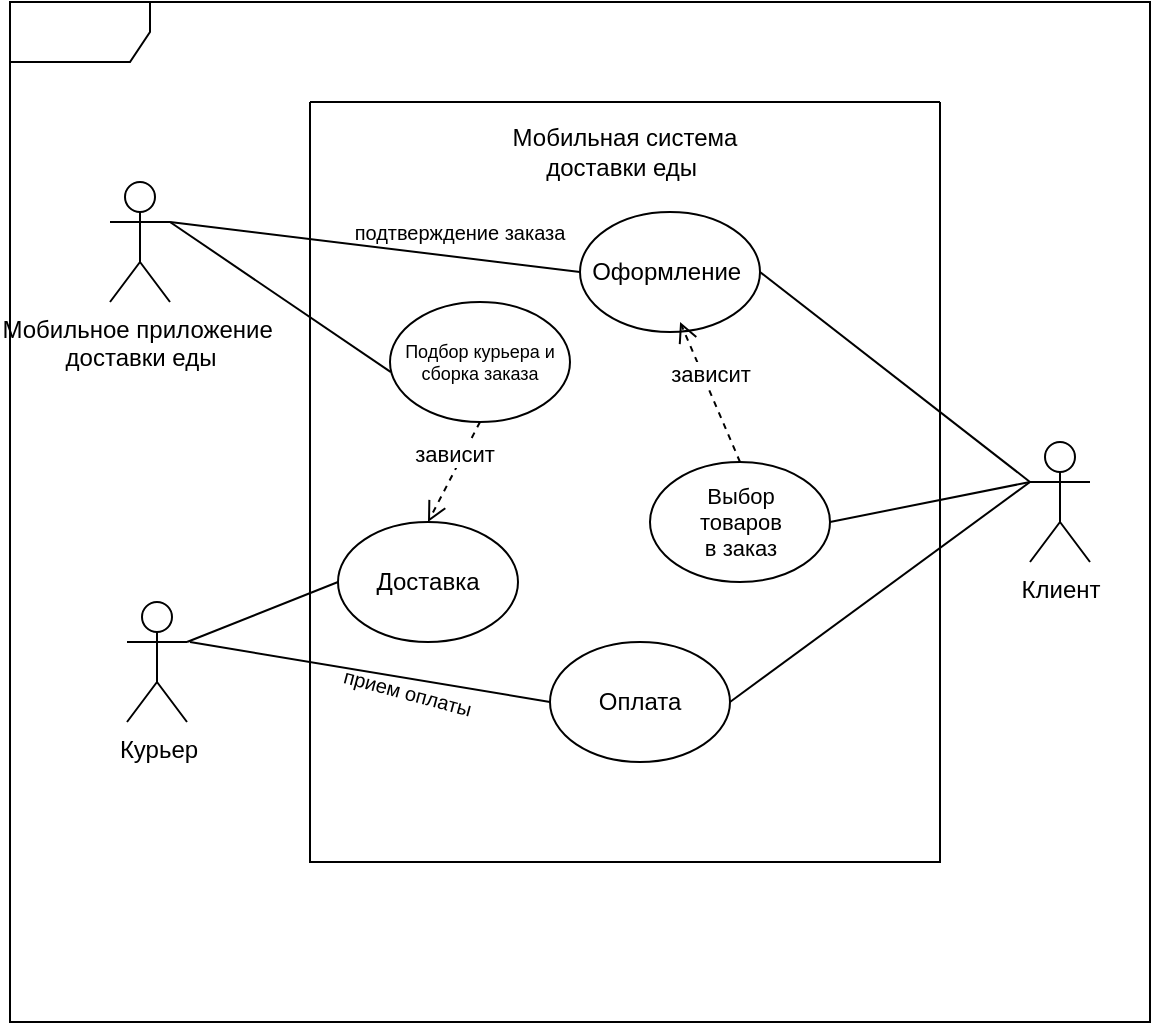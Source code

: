 <mxfile version="24.4.0" type="device" pages="5">
  <diagram id="wNV9kwCmInu46yoBs2eH" name="Варианты использования">
    <mxGraphModel dx="1050" dy="621" grid="1" gridSize="10" guides="1" tooltips="1" connect="1" arrows="1" fold="1" page="1" pageScale="1" pageWidth="827" pageHeight="1169" math="0" shadow="0">
      <root>
        <mxCell id="0" />
        <mxCell id="1" parent="0" />
        <mxCell id="8y_LQ60KS55qP5UuEYyu-1" value="Курьер" style="shape=umlActor;verticalLabelPosition=bottom;verticalAlign=top;html=1;" parent="1" vertex="1">
          <mxGeometry x="178.5" y="440" width="30" height="60" as="geometry" />
        </mxCell>
        <mxCell id="8y_LQ60KS55qP5UuEYyu-2" value="Клиент" style="shape=umlActor;verticalLabelPosition=bottom;verticalAlign=top;html=1;outlineConnect=0;" parent="1" vertex="1">
          <mxGeometry x="630" y="360" width="30" height="60" as="geometry" />
        </mxCell>
        <mxCell id="8y_LQ60KS55qP5UuEYyu-3" value="Мобильное приложение&amp;nbsp;&lt;div&gt;доставки еды&lt;/div&gt;" style="shape=umlActor;verticalLabelPosition=bottom;verticalAlign=top;html=1;outlineConnect=0;" parent="1" vertex="1">
          <mxGeometry x="170" y="230" width="30" height="60" as="geometry" />
        </mxCell>
        <mxCell id="8y_LQ60KS55qP5UuEYyu-9" value="" style="shape=umlFrame;whiteSpace=wrap;html=1;pointerEvents=0;width=70;height=30;" parent="1" vertex="1">
          <mxGeometry x="120" y="140" width="570" height="510" as="geometry" />
        </mxCell>
        <mxCell id="8y_LQ60KS55qP5UuEYyu-10" value="" style="swimlane;startSize=0;" parent="1" vertex="1">
          <mxGeometry x="270" y="190" width="315" height="380" as="geometry">
            <mxRectangle x="270" y="190" width="50" height="40" as="alternateBounds" />
          </mxGeometry>
        </mxCell>
        <mxCell id="8y_LQ60KS55qP5UuEYyu-12" value="Мобильная система доставки еды&amp;nbsp;" style="text;html=1;align=center;verticalAlign=middle;whiteSpace=wrap;rounded=0;" parent="8y_LQ60KS55qP5UuEYyu-10" vertex="1">
          <mxGeometry x="85" y="10" width="145" height="30" as="geometry" />
        </mxCell>
        <mxCell id="8y_LQ60KS55qP5UuEYyu-20" value="" style="ellipse;whiteSpace=wrap;html=1;" parent="8y_LQ60KS55qP5UuEYyu-10" vertex="1">
          <mxGeometry x="40" y="100" width="90" height="60" as="geometry" />
        </mxCell>
        <mxCell id="8y_LQ60KS55qP5UuEYyu-29" value="Подбор курьера и сборка заказа" style="text;html=1;align=center;verticalAlign=middle;whiteSpace=wrap;rounded=0;fontSize=9;" parent="8y_LQ60KS55qP5UuEYyu-10" vertex="1">
          <mxGeometry x="35" y="115" width="100" height="30" as="geometry" />
        </mxCell>
        <mxCell id="8y_LQ60KS55qP5UuEYyu-36" value="" style="ellipse;whiteSpace=wrap;html=1;" parent="8y_LQ60KS55qP5UuEYyu-10" vertex="1">
          <mxGeometry x="135" y="55" width="90" height="60" as="geometry" />
        </mxCell>
        <mxCell id="8y_LQ60KS55qP5UuEYyu-28" value="Оформление&amp;nbsp;" style="text;html=1;align=center;verticalAlign=middle;whiteSpace=wrap;rounded=0;" parent="8y_LQ60KS55qP5UuEYyu-10" vertex="1">
          <mxGeometry x="150" y="70" width="60" height="30" as="geometry" />
        </mxCell>
        <mxCell id="8y_LQ60KS55qP5UuEYyu-35" value="" style="ellipse;whiteSpace=wrap;html=1;" parent="8y_LQ60KS55qP5UuEYyu-10" vertex="1">
          <mxGeometry x="170" y="180" width="90" height="60" as="geometry" />
        </mxCell>
        <mxCell id="8y_LQ60KS55qP5UuEYyu-32" value="Выбор товаров в заказ" style="text;html=1;align=center;verticalAlign=middle;whiteSpace=wrap;rounded=0;fontSize=11;" parent="8y_LQ60KS55qP5UuEYyu-10" vertex="1">
          <mxGeometry x="192.5" y="200" width="45" height="20" as="geometry" />
        </mxCell>
        <mxCell id="8y_LQ60KS55qP5UuEYyu-34" value="" style="ellipse;whiteSpace=wrap;html=1;" parent="8y_LQ60KS55qP5UuEYyu-10" vertex="1">
          <mxGeometry x="14" y="210" width="90" height="60" as="geometry" />
        </mxCell>
        <mxCell id="8y_LQ60KS55qP5UuEYyu-31" value="Доставка" style="text;html=1;align=center;verticalAlign=middle;whiteSpace=wrap;rounded=0;" parent="8y_LQ60KS55qP5UuEYyu-10" vertex="1">
          <mxGeometry x="29" y="225" width="60" height="30" as="geometry" />
        </mxCell>
        <mxCell id="8y_LQ60KS55qP5UuEYyu-33" value="" style="ellipse;whiteSpace=wrap;html=1;" parent="8y_LQ60KS55qP5UuEYyu-10" vertex="1">
          <mxGeometry x="120" y="270" width="90" height="60" as="geometry" />
        </mxCell>
        <mxCell id="8y_LQ60KS55qP5UuEYyu-41" value="Оплата" style="text;html=1;align=center;verticalAlign=middle;whiteSpace=wrap;rounded=0;" parent="8y_LQ60KS55qP5UuEYyu-10" vertex="1">
          <mxGeometry x="135" y="285" width="60" height="30" as="geometry" />
        </mxCell>
        <mxCell id="8y_LQ60KS55qP5UuEYyu-46" value="&lt;font style=&quot;font-size: 10px;&quot;&gt;подтверждение заказа&lt;/font&gt;" style="text;html=1;align=center;verticalAlign=middle;whiteSpace=wrap;rounded=0;rotation=0;" parent="8y_LQ60KS55qP5UuEYyu-10" vertex="1">
          <mxGeometry x="20" y="50" width="110" height="30" as="geometry" />
        </mxCell>
        <mxCell id="8y_LQ60KS55qP5UuEYyu-51" value="зависит" style="html=1;verticalAlign=bottom;endArrow=open;dashed=1;endSize=8;curved=0;rounded=0;entryX=0.5;entryY=0;entryDx=0;entryDy=0;exitX=0.5;exitY=1;exitDx=0;exitDy=0;" parent="8y_LQ60KS55qP5UuEYyu-10" source="8y_LQ60KS55qP5UuEYyu-20" target="8y_LQ60KS55qP5UuEYyu-34" edge="1">
          <mxGeometry relative="1" as="geometry">
            <mxPoint x="173.5" y="70" as="sourcePoint" />
            <mxPoint x="93.5" y="70" as="targetPoint" />
          </mxGeometry>
        </mxCell>
        <mxCell id="8y_LQ60KS55qP5UuEYyu-52" value="зависит" style="html=1;verticalAlign=bottom;endArrow=open;dashed=1;endSize=8;curved=0;rounded=0;entryX=0.556;entryY=0.917;entryDx=0;entryDy=0;exitX=0.5;exitY=0;exitDx=0;exitDy=0;entryPerimeter=0;" parent="8y_LQ60KS55qP5UuEYyu-10" source="8y_LQ60KS55qP5UuEYyu-35" target="8y_LQ60KS55qP5UuEYyu-36" edge="1">
          <mxGeometry relative="1" as="geometry">
            <mxPoint x="205" y="280" as="sourcePoint" />
            <mxPoint x="135" y="280" as="targetPoint" />
          </mxGeometry>
        </mxCell>
        <mxCell id="8y_LQ60KS55qP5UuEYyu-45" value="&lt;font style=&quot;font-size: 10px;&quot;&gt;прием оплаты&lt;/font&gt;" style="text;html=1;align=center;verticalAlign=middle;whiteSpace=wrap;rounded=0;rotation=15;" parent="8y_LQ60KS55qP5UuEYyu-10" vertex="1">
          <mxGeometry x="-6" y="280" width="110" height="30" as="geometry" />
        </mxCell>
        <mxCell id="8y_LQ60KS55qP5UuEYyu-38" value="" style="endArrow=none;html=1;rounded=0;exitX=1;exitY=0.5;exitDx=0;exitDy=0;entryX=0;entryY=0.333;entryDx=0;entryDy=0;entryPerimeter=0;" parent="1" source="8y_LQ60KS55qP5UuEYyu-36" target="8y_LQ60KS55qP5UuEYyu-2" edge="1">
          <mxGeometry width="50" height="50" relative="1" as="geometry">
            <mxPoint x="230" y="490" as="sourcePoint" />
            <mxPoint x="306" y="490" as="targetPoint" />
          </mxGeometry>
        </mxCell>
        <mxCell id="8y_LQ60KS55qP5UuEYyu-40" value="" style="endArrow=none;html=1;rounded=0;entryX=1;entryY=0.333;entryDx=0;entryDy=0;entryPerimeter=0;exitX=0;exitY=0.5;exitDx=0;exitDy=0;" parent="1" source="8y_LQ60KS55qP5UuEYyu-36" target="8y_LQ60KS55qP5UuEYyu-3" edge="1">
          <mxGeometry width="50" height="50" relative="1" as="geometry">
            <mxPoint x="510" y="420" as="sourcePoint" />
            <mxPoint x="560" y="370" as="targetPoint" />
          </mxGeometry>
        </mxCell>
        <mxCell id="8y_LQ60KS55qP5UuEYyu-42" value="" style="endArrow=none;html=1;rounded=0;exitX=0;exitY=0.5;exitDx=0;exitDy=0;entryX=1;entryY=0.333;entryDx=0;entryDy=0;entryPerimeter=0;" parent="1" source="8y_LQ60KS55qP5UuEYyu-34" target="8y_LQ60KS55qP5UuEYyu-1" edge="1">
          <mxGeometry width="50" height="50" relative="1" as="geometry">
            <mxPoint x="170" y="220" as="sourcePoint" />
            <mxPoint x="170" y="460" as="targetPoint" />
          </mxGeometry>
        </mxCell>
        <mxCell id="8y_LQ60KS55qP5UuEYyu-43" value="" style="endArrow=none;html=1;rounded=0;exitX=1;exitY=0.5;exitDx=0;exitDy=0;entryX=0;entryY=0.333;entryDx=0;entryDy=0;entryPerimeter=0;" parent="1" source="8y_LQ60KS55qP5UuEYyu-33" target="8y_LQ60KS55qP5UuEYyu-2" edge="1">
          <mxGeometry width="50" height="50" relative="1" as="geometry">
            <mxPoint x="300" y="380" as="sourcePoint" />
            <mxPoint x="220" y="480" as="targetPoint" />
          </mxGeometry>
        </mxCell>
        <mxCell id="8y_LQ60KS55qP5UuEYyu-44" value="" style="endArrow=none;html=1;rounded=0;exitX=0;exitY=0.5;exitDx=0;exitDy=0;" parent="1" source="8y_LQ60KS55qP5UuEYyu-33" edge="1">
          <mxGeometry width="50" height="50" relative="1" as="geometry">
            <mxPoint x="310" y="310" as="sourcePoint" />
            <mxPoint x="210" y="460" as="targetPoint" />
          </mxGeometry>
        </mxCell>
        <mxCell id="uCddsSFv_PdgQjuDuoes-4" value="" style="endArrow=none;html=1;rounded=0;entryX=1;entryY=0.5;entryDx=0;entryDy=0;exitX=0;exitY=0.333;exitDx=0;exitDy=0;exitPerimeter=0;" parent="1" source="8y_LQ60KS55qP5UuEYyu-2" target="8y_LQ60KS55qP5UuEYyu-35" edge="1">
          <mxGeometry width="50" height="50" relative="1" as="geometry">
            <mxPoint x="430" y="440" as="sourcePoint" />
            <mxPoint x="480" y="390" as="targetPoint" />
          </mxGeometry>
        </mxCell>
        <mxCell id="8y_LQ60KS55qP5UuEYyu-39" value="" style="endArrow=none;html=1;rounded=0;exitX=1;exitY=0.333;exitDx=0;exitDy=0;exitPerimeter=0;entryX=0.005;entryY=0.585;entryDx=0;entryDy=0;entryPerimeter=0;" parent="1" source="8y_LQ60KS55qP5UuEYyu-3" target="8y_LQ60KS55qP5UuEYyu-20" edge="1">
          <mxGeometry width="50" height="50" relative="1" as="geometry">
            <mxPoint x="620" y="370" as="sourcePoint" />
            <mxPoint x="410" y="320" as="targetPoint" />
          </mxGeometry>
        </mxCell>
      </root>
    </mxGraphModel>
  </diagram>
  <diagram id="4r8OwJRfkJsXzGN_ZaWj" name="Последовательность ">
    <mxGraphModel dx="1050" dy="621" grid="1" gridSize="10" guides="1" tooltips="1" connect="1" arrows="1" fold="1" page="1" pageScale="1" pageWidth="1169" pageHeight="1654" math="0" shadow="0">
      <root>
        <mxCell id="0" />
        <mxCell id="1" parent="0" />
        <mxCell id="vL4cAA8MUN_c-u1Q_6qU-2" value=":Клиент" style="html=1;whiteSpace=wrap;" parent="1" vertex="1">
          <mxGeometry x="20" y="320" width="110" height="50" as="geometry" />
        </mxCell>
        <mxCell id="vL4cAA8MUN_c-u1Q_6qU-3" value=":Курьер" style="html=1;whiteSpace=wrap;" parent="1" vertex="1">
          <mxGeometry x="820" y="320" width="110" height="50" as="geometry" />
        </mxCell>
        <mxCell id="vL4cAA8MUN_c-u1Q_6qU-4" value=":Приложение" style="html=1;whiteSpace=wrap;" parent="1" vertex="1">
          <mxGeometry x="380" y="320" width="110" height="50" as="geometry" />
        </mxCell>
        <mxCell id="vL4cAA8MUN_c-u1Q_6qU-5" value="" style="shape=umlActor;verticalLabelPosition=bottom;verticalAlign=top;html=1;" parent="1" vertex="1">
          <mxGeometry x="60" y="250" width="30" height="60" as="geometry" />
        </mxCell>
        <mxCell id="vL4cAA8MUN_c-u1Q_6qU-7" value="" style="shape=umlActor;verticalLabelPosition=bottom;verticalAlign=top;html=1;" parent="1" vertex="1">
          <mxGeometry x="860" y="250" width="30" height="60" as="geometry" />
        </mxCell>
        <mxCell id="vL4cAA8MUN_c-u1Q_6qU-8" value="" style="endArrow=none;dashed=1;html=1;rounded=0;" parent="1" edge="1">
          <mxGeometry width="50" height="50" relative="1" as="geometry">
            <mxPoint x="80" y="620" as="sourcePoint" />
            <mxPoint x="80" y="370" as="targetPoint" />
          </mxGeometry>
        </mxCell>
        <mxCell id="vL4cAA8MUN_c-u1Q_6qU-9" value="" style="endArrow=none;dashed=1;html=1;rounded=0;" parent="1" edge="1">
          <mxGeometry width="50" height="50" relative="1" as="geometry">
            <mxPoint x="880" y="620" as="sourcePoint" />
            <mxPoint x="880" y="370" as="targetPoint" />
          </mxGeometry>
        </mxCell>
        <mxCell id="vL4cAA8MUN_c-u1Q_6qU-10" value="" style="endArrow=none;dashed=1;html=1;rounded=0;" parent="1" edge="1">
          <mxGeometry width="50" height="50" relative="1" as="geometry">
            <mxPoint x="440" y="620" as="sourcePoint" />
            <mxPoint x="440" y="370" as="targetPoint" />
          </mxGeometry>
        </mxCell>
        <mxCell id="vL4cAA8MUN_c-u1Q_6qU-11" value="" style="endArrow=classic;html=1;rounded=0;" parent="1" edge="1">
          <mxGeometry width="50" height="50" relative="1" as="geometry">
            <mxPoint x="80" y="420" as="sourcePoint" />
            <mxPoint x="440" y="420" as="targetPoint" />
          </mxGeometry>
        </mxCell>
        <mxCell id="vL4cAA8MUN_c-u1Q_6qU-12" value="Оплата заказа" style="text;html=1;align=center;verticalAlign=middle;whiteSpace=wrap;rounded=0;" parent="1" vertex="1">
          <mxGeometry x="220" y="400" width="100" height="30" as="geometry" />
        </mxCell>
        <mxCell id="vL4cAA8MUN_c-u1Q_6qU-15" value="Подготовка и поставновка задачи" style="text;html=1;align=center;verticalAlign=middle;whiteSpace=wrap;rounded=0;fontSize=11;" parent="1" vertex="1">
          <mxGeometry x="570" y="440" width="200" height="30" as="geometry" />
        </mxCell>
        <mxCell id="vL4cAA8MUN_c-u1Q_6qU-16" value="" style="endArrow=classic;html=1;rounded=0;" parent="1" edge="1">
          <mxGeometry width="50" height="50" relative="1" as="geometry">
            <mxPoint x="880" y="490" as="sourcePoint" />
            <mxPoint x="80" y="490" as="targetPoint" />
          </mxGeometry>
        </mxCell>
        <mxCell id="vL4cAA8MUN_c-u1Q_6qU-17" value="Доставка" style="text;html=1;align=center;verticalAlign=middle;whiteSpace=wrap;rounded=0;fontSize=11;" parent="1" vertex="1">
          <mxGeometry x="280" y="470" width="170" height="30" as="geometry" />
        </mxCell>
        <mxCell id="vL4cAA8MUN_c-u1Q_6qU-18" value="Закрытие задачи" style="text;html=1;align=center;verticalAlign=middle;whiteSpace=wrap;rounded=0;fontSize=11;" parent="1" vertex="1">
          <mxGeometry x="590" y="520" width="170" height="30" as="geometry" />
        </mxCell>
        <mxCell id="vL4cAA8MUN_c-u1Q_6qU-20" value="" style="endArrow=classic;html=1;rounded=0;" parent="1" edge="1">
          <mxGeometry width="50" height="50" relative="1" as="geometry">
            <mxPoint x="80" y="580" as="sourcePoint" />
            <mxPoint x="440" y="580" as="targetPoint" />
          </mxGeometry>
        </mxCell>
        <mxCell id="vL4cAA8MUN_c-u1Q_6qU-22" value="Подтверждение успешного получения заказа" style="text;html=1;align=center;verticalAlign=middle;whiteSpace=wrap;rounded=0;fontSize=11;" parent="1" vertex="1">
          <mxGeometry x="130" y="560" width="260" height="30" as="geometry" />
        </mxCell>
        <mxCell id="S2cqv--Z5chIp6R6bUWt-1" value="&lt;div&gt;&lt;br&gt;&lt;/div&gt;&lt;div&gt;&lt;br&gt;&lt;/div&gt;" style="shape=umlActor;verticalLabelPosition=bottom;verticalAlign=top;html=1;outlineConnect=0;" parent="1" vertex="1">
          <mxGeometry x="420" y="250" width="30" height="60" as="geometry" />
        </mxCell>
        <mxCell id="S2cqv--Z5chIp6R6bUWt-3" value="" style="endArrow=classic;html=1;rounded=0;" parent="1" edge="1">
          <mxGeometry width="50" height="50" relative="1" as="geometry">
            <mxPoint x="880" y="540" as="sourcePoint" />
            <mxPoint x="440" y="540" as="targetPoint" />
          </mxGeometry>
        </mxCell>
        <mxCell id="S2cqv--Z5chIp6R6bUWt-4" value="" style="endArrow=classic;html=1;rounded=0;" parent="1" edge="1">
          <mxGeometry width="50" height="50" relative="1" as="geometry">
            <mxPoint x="440" y="460" as="sourcePoint" />
            <mxPoint x="880" y="460" as="targetPoint" />
          </mxGeometry>
        </mxCell>
      </root>
    </mxGraphModel>
  </diagram>
  <diagram name="Состояния заказа " id="BanBGNF2Pb0GykZZQIJD">
    <mxGraphModel dx="1050" dy="621" grid="1" gridSize="10" guides="1" tooltips="1" connect="1" arrows="1" fold="1" page="1" pageScale="1" pageWidth="1169" pageHeight="1654" math="0" shadow="0">
      <root>
        <mxCell id="0" />
        <mxCell id="1" parent="0" />
        <mxCell id="2jJZK-FFE5HAWp4t9ocm-4" value="" style="endArrow=classic;html=1;rounded=0;" parent="1" edge="1">
          <mxGeometry width="50" height="50" relative="1" as="geometry">
            <mxPoint x="53.76" y="320" as="sourcePoint" />
            <mxPoint x="53.76" y="360" as="targetPoint" />
          </mxGeometry>
        </mxCell>
        <mxCell id="2jJZK-FFE5HAWp4t9ocm-2" value="" style="shape=waypoint;sketch=0;fillStyle=solid;size=6;pointerEvents=1;points=[];fillColor=none;resizable=0;rotatable=0;perimeter=centerPerimeter;snapToPoint=1;strokeWidth=5;" parent="1" vertex="1">
          <mxGeometry x="44" y="310" width="20" height="20" as="geometry" />
        </mxCell>
        <mxCell id="3aTIBhaCEiMKxS0Oy4Zn-21" value="" style="edgeStyle=orthogonalEdgeStyle;rounded=0;orthogonalLoop=1;jettySize=auto;html=1;" parent="1" source="2jJZK-FFE5HAWp4t9ocm-6" target="3aTIBhaCEiMKxS0Oy4Zn-7" edge="1">
          <mxGeometry relative="1" as="geometry" />
        </mxCell>
        <mxCell id="2jJZK-FFE5HAWp4t9ocm-6" value="" style="rounded=1;whiteSpace=wrap;html=1;" parent="1" vertex="1">
          <mxGeometry x="14" y="360" width="80" height="40" as="geometry" />
        </mxCell>
        <mxCell id="2jJZK-FFE5HAWp4t9ocm-7" value="Оформлен&amp;nbsp;" style="text;html=1;align=center;verticalAlign=middle;whiteSpace=wrap;rounded=0;" parent="1" vertex="1">
          <mxGeometry x="24" y="365" width="60" height="30" as="geometry" />
        </mxCell>
        <mxCell id="2jJZK-FFE5HAWp4t9ocm-19" value="Завершен" style="rounded=1;whiteSpace=wrap;html=1;" parent="1" vertex="1">
          <mxGeometry x="870" y="360" width="80" height="40" as="geometry" />
        </mxCell>
        <mxCell id="2jJZK-FFE5HAWp4t9ocm-21" value="" style="endArrow=classic;html=1;rounded=0;exitX=0.5;exitY=0;exitDx=0;exitDy=0;" parent="1" source="2jJZK-FFE5HAWp4t9ocm-19" edge="1">
          <mxGeometry width="50" height="50" relative="1" as="geometry">
            <mxPoint x="691.8" y="270" as="sourcePoint" />
            <mxPoint x="910" y="330" as="targetPoint" />
          </mxGeometry>
        </mxCell>
        <mxCell id="2jJZK-FFE5HAWp4t9ocm-22" value="" style="ellipse;shape=doubleEllipse;whiteSpace=wrap;html=1;aspect=fixed;" parent="1" vertex="1">
          <mxGeometry x="900" y="310" width="20" height="20" as="geometry" />
        </mxCell>
        <mxCell id="2jJZK-FFE5HAWp4t9ocm-23" value="" style="shape=waypoint;sketch=0;fillStyle=solid;size=6;pointerEvents=1;points=[];fillColor=none;resizable=0;rotatable=0;perimeter=centerPerimeter;snapToPoint=1;strokeWidth=5;" parent="1" vertex="1">
          <mxGeometry x="900" y="310" width="20" height="20" as="geometry" />
        </mxCell>
        <mxCell id="3aTIBhaCEiMKxS0Oy4Zn-15" value="" style="edgeStyle=orthogonalEdgeStyle;rounded=0;orthogonalLoop=1;jettySize=auto;html=1;" parent="1" source="3aTIBhaCEiMKxS0Oy4Zn-7" target="3aTIBhaCEiMKxS0Oy4Zn-8" edge="1">
          <mxGeometry relative="1" as="geometry" />
        </mxCell>
        <mxCell id="3aTIBhaCEiMKxS0Oy4Zn-7" value="Подтверждён" style="rounded=1;whiteSpace=wrap;html=1;" parent="1" vertex="1">
          <mxGeometry x="180" y="360" width="80" height="40" as="geometry" />
        </mxCell>
        <mxCell id="3aTIBhaCEiMKxS0Oy4Zn-16" value="" style="edgeStyle=orthogonalEdgeStyle;rounded=0;orthogonalLoop=1;jettySize=auto;html=1;" parent="1" source="3aTIBhaCEiMKxS0Oy4Zn-8" target="3aTIBhaCEiMKxS0Oy4Zn-10" edge="1">
          <mxGeometry relative="1" as="geometry" />
        </mxCell>
        <mxCell id="3aTIBhaCEiMKxS0Oy4Zn-8" value="Приготовлен" style="rounded=1;whiteSpace=wrap;html=1;" parent="1" vertex="1">
          <mxGeometry x="350" y="360" width="80" height="40" as="geometry" />
        </mxCell>
        <mxCell id="ay2xQB9_DEju5FG8jDsg-7" value="" style="edgeStyle=orthogonalEdgeStyle;rounded=0;orthogonalLoop=1;jettySize=auto;html=1;" parent="1" source="3aTIBhaCEiMKxS0Oy4Zn-10" target="3aTIBhaCEiMKxS0Oy4Zn-12" edge="1">
          <mxGeometry relative="1" as="geometry" />
        </mxCell>
        <mxCell id="3aTIBhaCEiMKxS0Oy4Zn-10" value="Передан курьеру" style="rounded=1;whiteSpace=wrap;html=1;" parent="1" vertex="1">
          <mxGeometry x="530" y="360" width="80" height="40" as="geometry" />
        </mxCell>
        <mxCell id="3aTIBhaCEiMKxS0Oy4Zn-19" value="" style="edgeStyle=orthogonalEdgeStyle;rounded=0;orthogonalLoop=1;jettySize=auto;html=1;" parent="1" source="3aTIBhaCEiMKxS0Oy4Zn-12" target="2jJZK-FFE5HAWp4t9ocm-19" edge="1">
          <mxGeometry relative="1" as="geometry" />
        </mxCell>
        <mxCell id="3aTIBhaCEiMKxS0Oy4Zn-12" value="Доставлен" style="rounded=1;whiteSpace=wrap;html=1;" parent="1" vertex="1">
          <mxGeometry x="700" y="360" width="80" height="40" as="geometry" />
        </mxCell>
        <mxCell id="ay2xQB9_DEju5FG8jDsg-3" value="&lt;font style=&quot;font-size: 10px;&quot;&gt;Подтверждение&lt;/font&gt;" style="text;html=1;align=center;verticalAlign=middle;whiteSpace=wrap;rounded=0;" parent="1" vertex="1">
          <mxGeometry x="110" y="350" width="60" height="30" as="geometry" />
        </mxCell>
        <mxCell id="ay2xQB9_DEju5FG8jDsg-4" value="&lt;font style=&quot;font-size: 10px;&quot;&gt;Приготовление&lt;/font&gt;" style="text;html=1;align=center;verticalAlign=middle;whiteSpace=wrap;rounded=0;" parent="1" vertex="1">
          <mxGeometry x="270" y="350" width="60" height="30" as="geometry" />
        </mxCell>
        <mxCell id="ay2xQB9_DEju5FG8jDsg-5" value="&lt;font style=&quot;font-size: 10px;&quot;&gt;Ожидает курьера&lt;/font&gt;" style="text;html=1;align=center;verticalAlign=middle;whiteSpace=wrap;rounded=0;" parent="1" vertex="1">
          <mxGeometry x="450" y="350" width="60" height="30" as="geometry" />
        </mxCell>
        <mxCell id="ay2xQB9_DEju5FG8jDsg-6" value="&lt;font style=&quot;font-size: 10px;&quot;&gt;Завершение заказа&lt;/font&gt;" style="text;html=1;align=center;verticalAlign=middle;whiteSpace=wrap;rounded=0;" parent="1" vertex="1">
          <mxGeometry x="790" y="350" width="60" height="30" as="geometry" />
        </mxCell>
        <mxCell id="ay2xQB9_DEju5FG8jDsg-8" value="&lt;font style=&quot;font-size: 10px;&quot;&gt;В пути&lt;/font&gt;" style="text;html=1;align=center;verticalAlign=middle;whiteSpace=wrap;rounded=0;" parent="1" vertex="1">
          <mxGeometry x="620" y="350" width="60" height="30" as="geometry" />
        </mxCell>
      </root>
    </mxGraphModel>
  </diagram>
  <diagram id="f2T0Bu0CJsvNI77l1Ars" name="Деятельность">
    <mxGraphModel dx="1050" dy="621" grid="1" gridSize="10" guides="1" tooltips="1" connect="1" arrows="1" fold="1" page="1" pageScale="1" pageWidth="827" pageHeight="1169" math="0" shadow="0">
      <root>
        <mxCell id="0" />
        <mxCell id="1" parent="0" />
        <mxCell id="da8WZ0yRhRTzq29A2Kj0-1" value="Добавление блюд в корзину заказа&amp;nbsp;" style="rounded=1;whiteSpace=wrap;html=1;" parent="1" vertex="1">
          <mxGeometry x="369" y="276" width="120" height="60" as="geometry" />
        </mxCell>
        <mxCell id="da8WZ0yRhRTzq29A2Kj0-3" value="" style="endArrow=classic;html=1;rounded=0;exitX=0.5;exitY=1;exitDx=0;exitDy=0;" parent="1" source="da8WZ0yRhRTzq29A2Kj0-1" edge="1">
          <mxGeometry width="50" height="50" relative="1" as="geometry">
            <mxPoint x="409" y="466" as="sourcePoint" />
            <mxPoint x="429" y="416" as="targetPoint" />
          </mxGeometry>
        </mxCell>
        <mxCell id="da8WZ0yRhRTzq29A2Kj0-5" value="Подтверждение заказа" style="rounded=1;whiteSpace=wrap;html=1;" parent="1" vertex="1">
          <mxGeometry x="369" y="416" width="120" height="60" as="geometry" />
        </mxCell>
        <mxCell id="da8WZ0yRhRTzq29A2Kj0-6" value="" style="endArrow=classic;html=1;rounded=0;exitX=0.5;exitY=1;exitDx=0;exitDy=0;" parent="1" source="da8WZ0yRhRTzq29A2Kj0-5" edge="1">
          <mxGeometry width="50" height="50" relative="1" as="geometry">
            <mxPoint x="409" y="466" as="sourcePoint" />
            <mxPoint x="429" y="556" as="targetPoint" />
          </mxGeometry>
        </mxCell>
        <mxCell id="da8WZ0yRhRTzq29A2Kj0-7" value="" style="html=1;whiteSpace=wrap;aspect=fixed;shape=isoRectangle;rotation=90;" parent="1" vertex="1">
          <mxGeometry x="400.67" y="566" width="56.67" height="34" as="geometry" />
        </mxCell>
        <mxCell id="da8WZ0yRhRTzq29A2Kj0-8" value="Добавление/Правка блюд" style="rounded=1;whiteSpace=wrap;html=1;" parent="1" vertex="1">
          <mxGeometry x="670" y="553" width="120" height="60" as="geometry" />
        </mxCell>
        <mxCell id="da8WZ0yRhRTzq29A2Kj0-9" value="Оплата заказа" style="rounded=1;whiteSpace=wrap;html=1;" parent="1" vertex="1">
          <mxGeometry x="60" y="554.5" width="120" height="60" as="geometry" />
        </mxCell>
        <mxCell id="da8WZ0yRhRTzq29A2Kj0-10" value="" style="endArrow=classic;html=1;rounded=0;exitX=0.5;exitY=0.941;exitDx=0;exitDy=0;entryX=1;entryY=0.5;entryDx=0;entryDy=0;exitPerimeter=0;" parent="1" source="da8WZ0yRhRTzq29A2Kj0-7" target="da8WZ0yRhRTzq29A2Kj0-9" edge="1">
          <mxGeometry width="50" height="50" relative="1" as="geometry">
            <mxPoint x="439" y="486" as="sourcePoint" />
            <mxPoint x="439" y="566" as="targetPoint" />
          </mxGeometry>
        </mxCell>
        <mxCell id="da8WZ0yRhRTzq29A2Kj0-11" value="" style="endArrow=classic;html=1;rounded=0;exitX=0.5;exitY=0.059;exitDx=0;exitDy=0;entryX=0;entryY=0.5;entryDx=0;entryDy=0;exitPerimeter=0;" parent="1" source="da8WZ0yRhRTzq29A2Kj0-7" target="da8WZ0yRhRTzq29A2Kj0-8" edge="1">
          <mxGeometry width="50" height="50" relative="1" as="geometry">
            <mxPoint x="449" y="496" as="sourcePoint" />
            <mxPoint x="449" y="576" as="targetPoint" />
          </mxGeometry>
        </mxCell>
        <mxCell id="qBgJKQQ8QN35u_Wdl3RI-1" value="[Верно составленный заказ]" style="text;html=1;align=center;verticalAlign=middle;whiteSpace=wrap;rounded=0;" parent="1" vertex="1">
          <mxGeometry x="220" y="555" width="160" height="30" as="geometry" />
        </mxCell>
        <mxCell id="qBgJKQQ8QN35u_Wdl3RI-3" value="[Неверно составленный заказ]" style="text;html=1;align=center;verticalAlign=middle;whiteSpace=wrap;rounded=0;" parent="1" vertex="1">
          <mxGeometry x="470" y="555" width="181" height="30" as="geometry" />
        </mxCell>
        <mxCell id="qBgJKQQ8QN35u_Wdl3RI-4" value="" style="endArrow=classic;html=1;rounded=0;exitX=0.5;exitY=0;exitDx=0;exitDy=0;entryX=1;entryY=0.5;entryDx=0;entryDy=0;" parent="1" source="da8WZ0yRhRTzq29A2Kj0-8" target="da8WZ0yRhRTzq29A2Kj0-5" edge="1">
          <mxGeometry width="50" height="50" relative="1" as="geometry">
            <mxPoint x="409" y="516" as="sourcePoint" />
            <mxPoint x="579" y="446" as="targetPoint" />
            <Array as="points">
              <mxPoint x="730" y="450" />
            </Array>
          </mxGeometry>
        </mxCell>
        <mxCell id="Qs16zOOITwdM2hp1F24_-4" value="" style="edgeStyle=orthogonalEdgeStyle;rounded=0;orthogonalLoop=1;jettySize=auto;html=1;" parent="1" source="qBgJKQQ8QN35u_Wdl3RI-5" target="qBgJKQQ8QN35u_Wdl3RI-8" edge="1">
          <mxGeometry relative="1" as="geometry" />
        </mxCell>
        <mxCell id="qBgJKQQ8QN35u_Wdl3RI-5" value="Постановка задачи для курьера" style="rounded=1;whiteSpace=wrap;html=1;" parent="1" vertex="1">
          <mxGeometry x="609" y="690" width="120" height="60" as="geometry" />
        </mxCell>
        <mxCell id="qBgJKQQ8QN35u_Wdl3RI-6" value="" style="endArrow=classic;html=1;rounded=0;exitX=0.5;exitY=1;exitDx=0;exitDy=0;entryX=0.004;entryY=0.516;entryDx=0;entryDy=0;entryPerimeter=0;" parent="1" target="qBgJKQQ8QN35u_Wdl3RI-20" edge="1">
          <mxGeometry width="50" height="50" relative="1" as="geometry">
            <mxPoint x="119.37" y="613" as="sourcePoint" />
            <mxPoint x="119.37" y="693" as="targetPoint" />
            <Array as="points">
              <mxPoint x="120" y="689" />
            </Array>
          </mxGeometry>
        </mxCell>
        <mxCell id="Qs16zOOITwdM2hp1F24_-12" style="edgeStyle=orthogonalEdgeStyle;rounded=0;orthogonalLoop=1;jettySize=auto;html=1;entryX=0.5;entryY=0;entryDx=0;entryDy=0;" parent="1" source="qBgJKQQ8QN35u_Wdl3RI-8" target="Qs16zOOITwdM2hp1F24_-7" edge="1">
          <mxGeometry relative="1" as="geometry" />
        </mxCell>
        <mxCell id="qBgJKQQ8QN35u_Wdl3RI-8" value="Доставка заказа" style="rounded=1;whiteSpace=wrap;html=1;" parent="1" vertex="1">
          <mxGeometry x="610" y="800" width="119" height="60" as="geometry" />
        </mxCell>
        <mxCell id="qBgJKQQ8QN35u_Wdl3RI-10" value="" style="html=1;whiteSpace=wrap;aspect=fixed;shape=isoRectangle;rotation=90;" parent="1" vertex="1">
          <mxGeometry x="441.67" y="1000" width="56.67" height="34" as="geometry" />
        </mxCell>
        <mxCell id="qBgJKQQ8QN35u_Wdl3RI-11" value="" style="endArrow=classic;html=1;rounded=0;exitX=1.012;exitY=0.5;exitDx=0;exitDy=0;exitPerimeter=0;entryX=0.5;entryY=0;entryDx=0;entryDy=0;" parent="1" target="qBgJKQQ8QN35u_Wdl3RI-23" edge="1">
          <mxGeometry width="50" height="50" relative="1" as="geometry">
            <mxPoint x="485.005" y="1016.515" as="sourcePoint" />
            <mxPoint x="610" y="1017" as="targetPoint" />
            <Array as="points">
              <mxPoint x="621" y="1017" />
            </Array>
          </mxGeometry>
        </mxCell>
        <mxCell id="qBgJKQQ8QN35u_Wdl3RI-13" value="[Успешная доставка]" style="text;html=1;align=center;verticalAlign=middle;whiteSpace=wrap;rounded=0;" parent="1" vertex="1">
          <mxGeometry x="491" y="990" width="130" height="30" as="geometry" />
        </mxCell>
        <mxCell id="qBgJKQQ8QN35u_Wdl3RI-15" value="[Неуспешная доставка]" style="text;html=1;align=center;verticalAlign=middle;whiteSpace=wrap;rounded=0;" parent="1" vertex="1">
          <mxGeometry x="280" y="990" width="151" height="30" as="geometry" />
        </mxCell>
        <mxCell id="qBgJKQQ8QN35u_Wdl3RI-16" value="Установка связи с курьером и разбирательство&amp;nbsp;" style="rounded=1;whiteSpace=wrap;html=1;" parent="1" vertex="1">
          <mxGeometry x="140" y="810" width="120" height="60" as="geometry" />
        </mxCell>
        <mxCell id="qBgJKQQ8QN35u_Wdl3RI-18" value="" style="endArrow=classic;html=1;rounded=0;exitX=0.5;exitY=0;exitDx=0;exitDy=0;entryX=0.999;entryY=0.489;entryDx=0;entryDy=0;entryPerimeter=0;" parent="1" source="qBgJKQQ8QN35u_Wdl3RI-16" target="qBgJKQQ8QN35u_Wdl3RI-20" edge="1">
          <mxGeometry width="50" height="50" relative="1" as="geometry">
            <mxPoint x="419" y="830" as="sourcePoint" />
            <mxPoint x="469" y="780" as="targetPoint" />
            <Array as="points">
              <mxPoint x="200" y="745" />
            </Array>
          </mxGeometry>
        </mxCell>
        <mxCell id="qBgJKQQ8QN35u_Wdl3RI-20" value="" style="html=1;whiteSpace=wrap;aspect=fixed;shape=isoRectangle;rotation=90;" parent="1" vertex="1">
          <mxGeometry x="403.33" y="700" width="56.67" height="34" as="geometry" />
        </mxCell>
        <mxCell id="qBgJKQQ8QN35u_Wdl3RI-21" value="" style="endArrow=classic;html=1;rounded=0;exitX=0.503;exitY=0.029;exitDx=0;exitDy=0;entryX=0;entryY=0.5;entryDx=0;entryDy=0;exitPerimeter=0;" parent="1" source="qBgJKQQ8QN35u_Wdl3RI-20" target="qBgJKQQ8QN35u_Wdl3RI-5" edge="1">
          <mxGeometry width="50" height="50" relative="1" as="geometry">
            <mxPoint x="400" y="749.64" as="sourcePoint" />
            <mxPoint x="449" y="749.64" as="targetPoint" />
          </mxGeometry>
        </mxCell>
        <mxCell id="qBgJKQQ8QN35u_Wdl3RI-23" value="" style="ellipse;shape=doubleEllipse;whiteSpace=wrap;html=1;aspect=fixed;" parent="1" vertex="1">
          <mxGeometry x="601" y="1090" width="40" height="40" as="geometry" />
        </mxCell>
        <mxCell id="qBgJKQQ8QN35u_Wdl3RI-25" value="" style="shape=waypoint;sketch=0;fillStyle=solid;size=6;pointerEvents=1;points=[];fillColor=none;resizable=0;rotatable=0;perimeter=centerPerimeter;snapToPoint=1;strokeWidth=14;" parent="1" vertex="1">
          <mxGeometry x="611" y="1100" width="20" height="20" as="geometry" />
        </mxCell>
        <mxCell id="Qs16zOOITwdM2hp1F24_-3" value="" style="edgeStyle=orthogonalEdgeStyle;rounded=0;orthogonalLoop=1;jettySize=auto;html=1;" parent="1" source="Qs16zOOITwdM2hp1F24_-1" target="da8WZ0yRhRTzq29A2Kj0-1" edge="1">
          <mxGeometry relative="1" as="geometry" />
        </mxCell>
        <mxCell id="Qs16zOOITwdM2hp1F24_-1" value="" style="shape=waypoint;sketch=0;fillStyle=solid;size=6;pointerEvents=1;points=[];fillColor=none;resizable=0;rotatable=0;perimeter=centerPerimeter;snapToPoint=1;strokeWidth=14;" parent="1" vertex="1">
          <mxGeometry x="419.01" y="160" width="20" height="20" as="geometry" />
        </mxCell>
        <mxCell id="Qs16zOOITwdM2hp1F24_-5" value="" style="endArrow=classic;html=1;rounded=0;entryX=0.5;entryY=1;entryDx=0;entryDy=0;" parent="1" source="qBgJKQQ8QN35u_Wdl3RI-10" target="qBgJKQQ8QN35u_Wdl3RI-16" edge="1">
          <mxGeometry width="50" height="50" relative="1" as="geometry">
            <mxPoint x="410" y="970" as="sourcePoint" />
            <mxPoint x="400" y="790" as="targetPoint" />
            <Array as="points">
              <mxPoint x="200" y="1020" />
            </Array>
          </mxGeometry>
        </mxCell>
        <mxCell id="Qs16zOOITwdM2hp1F24_-9" value="" style="edgeStyle=orthogonalEdgeStyle;rounded=0;orthogonalLoop=1;jettySize=auto;html=1;entryX=-0.04;entryY=0.524;entryDx=0;entryDy=0;entryPerimeter=0;" parent="1" source="Qs16zOOITwdM2hp1F24_-7" target="qBgJKQQ8QN35u_Wdl3RI-10" edge="1">
          <mxGeometry relative="1" as="geometry" />
        </mxCell>
        <mxCell id="Qs16zOOITwdM2hp1F24_-7" value="Отзыв клиента" style="rounded=1;whiteSpace=wrap;html=1;" parent="1" vertex="1">
          <mxGeometry x="410.01" y="870" width="120" height="60" as="geometry" />
        </mxCell>
      </root>
    </mxGraphModel>
  </diagram>
  <diagram id="Pweo-jNcYF1wondNiMzU" name="Классы">
    <mxGraphModel dx="1050" dy="621" grid="1" gridSize="10" guides="1" tooltips="1" connect="1" arrows="1" fold="1" page="1" pageScale="1" pageWidth="827" pageHeight="1169" math="0" shadow="0">
      <root>
        <mxCell id="0" />
        <mxCell id="1" parent="0" />
        <mxCell id="CmXZWZF0gOyxQuSmKXuf-1" value="Приложение" style="swimlane;fontStyle=0;align=center;verticalAlign=top;childLayout=stackLayout;horizontal=1;startSize=55;horizontalStack=0;resizeParent=1;resizeParentMax=0;resizeLast=0;collapsible=0;marginBottom=0;html=1;whiteSpace=wrap;" parent="1" vertex="1">
          <mxGeometry x="600" y="585" width="160" height="260" as="geometry" />
        </mxCell>
        <mxCell id="CmXZWZF0gOyxQuSmKXuf-5" value="&lt;div&gt;&lt;span style=&quot;background-color: initial;&quot;&gt;+НазваниеПриложения: string&lt;/span&gt;&lt;br&gt;&lt;/div&gt;+ВерсияПриложения: int" style="text;html=1;strokeColor=none;fillColor=none;align=left;verticalAlign=middle;spacingLeft=4;spacingRight=4;overflow=hidden;rotatable=0;points=[[0,0.5],[1,0.5]];portConstraint=eastwest;whiteSpace=wrap;" parent="CmXZWZF0gOyxQuSmKXuf-1" vertex="1">
          <mxGeometry y="55" width="160" height="75" as="geometry" />
        </mxCell>
        <mxCell id="CmXZWZF0gOyxQuSmKXuf-6" value="" style="line;strokeWidth=1;fillColor=none;align=left;verticalAlign=middle;spacingTop=-1;spacingLeft=3;spacingRight=3;rotatable=0;labelPosition=right;points=[];portConstraint=eastwest;" parent="CmXZWZF0gOyxQuSmKXuf-1" vertex="1">
          <mxGeometry y="130" width="160" height="100" as="geometry" />
        </mxCell>
        <mxCell id="94aDP6RFrUkgXKEKLQMK-4" value="+ОбработкаОбращений()" style="text;html=1;align=left;verticalAlign=middle;resizable=0;points=[];autosize=1;strokeColor=none;fillColor=none;" parent="CmXZWZF0gOyxQuSmKXuf-1" vertex="1">
          <mxGeometry y="230" width="160" height="30" as="geometry" />
        </mxCell>
        <mxCell id="CmXZWZF0gOyxQuSmKXuf-9" value="Курьер" style="swimlane;fontStyle=0;align=center;verticalAlign=top;childLayout=stackLayout;horizontal=1;startSize=55;horizontalStack=0;resizeParent=1;resizeParentMax=0;resizeLast=0;collapsible=0;marginBottom=0;html=1;whiteSpace=wrap;" parent="1" vertex="1">
          <mxGeometry x="90" y="490" width="180" height="250" as="geometry" />
        </mxCell>
        <mxCell id="CmXZWZF0gOyxQuSmKXuf-10" value="&lt;div&gt;+УникальныйНомерКурьера: int&lt;/div&gt;&lt;div&gt;&lt;span style=&quot;background-color: initial;&quot;&gt;+ИмяКурьера: string&lt;/span&gt;&lt;span style=&quot;background-color: initial; text-wrap: nowrap; color: rgba(0, 0, 0, 0); font-family: monospace; font-size: 0px;&quot;&gt;%3CmxGraphModel%3E%3Croot%3E%3CmxCell%20id%3D%220%22%2F%3E%3CmxCell%20id%3D%221%22%20parent%3D%220%22%2F%3E%3CmxCell%20id%3D%222%22%20value%3D%22%D0%9F%D1%80%D0%B8%D0%BB%D0%BE%D0%B6%D0%B5%D0%BD%D0%B8%D0%B5%22%20style%3D%22swimlane%3BfontStyle%3D0%3Balign%3Dcenter%3BverticalAlign%3Dtop%3BchildLayout%3DstackLayout%3Bhorizontal%3D1%3BstartSize%3D55%3BhorizontalStack%3D0%3BresizeParent%3D1%3BresizeParentMax%3D0%3BresizeLast%3D0%3Bcollapsible%3D0%3BmarginBottom%3D0%3Bhtml%3D1%3BwhiteSpace%3Dwrap%3B%22%20vertex%3D%221%22%20parent%3D%221%22%3E%3CmxGeometry%20x%3D%22330%22%20y%3D%22230%22%20width%3D%22140%22%20height%3D%22125%22%20as%3D%22geometry%22%2F%3E%3C%2FmxCell%3E%3CmxCell%20id%3D%223%22%20value%3D%22%26lt%3Bdiv%26gt%3B%2BId%3A%20int%26lt%3B%2Fdiv%26gt%3B%26lt%3Bdiv%26gt%3B%2B%D0%BD%D0%B0%D0%B7%D0%B2%D0%B0%D0%BD%D0%B8%D0%B5%3A%20string%26lt%3B%2Fdiv%26gt%3B%2B%D0%B2%D0%B5%D1%80%D1%81%D0%B8%D1%8F%3A%26amp%3Bnbsp%3B%22%20style%3D%22text%3Bhtml%3D1%3BstrokeColor%3Dnone%3BfillColor%3Dnone%3Balign%3Dleft%3BverticalAlign%3Dmiddle%3BspacingLeft%3D4%3BspacingRight%3D4%3Boverflow%3Dhidden%3Brotatable%3D0%3Bpoints%3D%5B%5B0%2C0.5%5D%2C%5B1%2C0.5%5D%5D%3BportConstraint%3Deastwest%3BwhiteSpace%3Dwrap%3B%22%20vertex%3D%221%22%20parent%3D%222%22%3E%3CmxGeometry%20y%3D%2255%22%20width%3D%22140%22%20height%3D%2245%22%20as%3D%22geometry%22%2F%3E%3C%2FmxCell%3E%3CmxCell%20id%3D%224%22%20value%3D%22%22%20style%3D%22line%3BstrokeWidth%3D1%3BfillColor%3Dnone%3Balign%3Dleft%3BverticalAlign%3Dmiddle%3BspacingTop%3D-1%3BspacingLeft%3D3%3BspacingRight%3D3%3Brotatable%3D0%3BlabelPosition%3Dright%3Bpoints%3D%5B%5D%3BportConstraint%3Deastwest%3B%22%20vertex%3D%221%22%20parent%3D%222%22%3E%3CmxGeometry%20y%3D%22100%22%20width%3D%22140%22%20height%3D%2225%22%20as%3D%22geometry%22%2F%3E%3C%2FmxCell%3E%3C%2Froot%3E%3C%2FmxGraphModel%3E&lt;/span&gt;&lt;br&gt;&lt;/div&gt;+МобильныйТелефонКурьера: int&lt;div&gt;&amp;nbsp;&lt;/div&gt;" style="text;html=1;strokeColor=none;fillColor=none;align=left;verticalAlign=middle;spacingLeft=4;spacingRight=4;overflow=hidden;rotatable=0;points=[[0,0.5],[1,0.5]];portConstraint=eastwest;whiteSpace=wrap;" parent="CmXZWZF0gOyxQuSmKXuf-9" vertex="1">
          <mxGeometry y="55" width="180" height="85" as="geometry" />
        </mxCell>
        <mxCell id="CmXZWZF0gOyxQuSmKXuf-11" value="" style="line;strokeWidth=1;fillColor=none;align=left;verticalAlign=middle;spacingTop=-1;spacingLeft=3;spacingRight=3;rotatable=0;labelPosition=right;points=[];portConstraint=eastwest;" parent="CmXZWZF0gOyxQuSmKXuf-9" vertex="1">
          <mxGeometry y="140" width="180" height="15" as="geometry" />
        </mxCell>
        <mxCell id="CmXZWZF0gOyxQuSmKXuf-12" value="&lt;div&gt;&lt;/div&gt;&lt;div&gt;+ВзятиеЗаказа()&lt;/div&gt;&lt;div&gt;+ОтменаВзятогоЗаказа()&amp;nbsp;&lt;/div&gt;&lt;div&gt;+ПодтверждениеДоставки()&lt;/div&gt;&lt;div&gt;+СвязьСПоддержкой()&lt;/div&gt;" style="text;html=1;strokeColor=none;fillColor=none;align=left;verticalAlign=middle;spacingLeft=4;spacingRight=4;overflow=hidden;rotatable=0;points=[[0,0.5],[1,0.5]];portConstraint=eastwest;whiteSpace=wrap;" parent="CmXZWZF0gOyxQuSmKXuf-9" vertex="1">
          <mxGeometry y="155" width="180" height="95" as="geometry" />
        </mxCell>
        <mxCell id="CmXZWZF0gOyxQuSmKXuf-13" value="Клиент" style="swimlane;fontStyle=0;align=center;verticalAlign=top;childLayout=stackLayout;horizontal=1;startSize=55;horizontalStack=0;resizeParent=1;resizeParentMax=0;resizeLast=0;collapsible=0;marginBottom=0;html=1;whiteSpace=wrap;" parent="1" vertex="1">
          <mxGeometry x="329" y="110" width="190" height="285" as="geometry" />
        </mxCell>
        <mxCell id="CmXZWZF0gOyxQuSmKXuf-14" value="&lt;div&gt;+УникальныйНомерПользователя: int&lt;/div&gt;&lt;div&gt;+ИмяПользователя: string&lt;span style=&quot;color: rgba(0, 0, 0, 0); font-family: monospace; font-size: 0px; text-wrap: nowrap; background-color: initial;&quot;&gt;%3CmxGraphModel%3E%3Croot%3E%3CmxCell%20id%3D%220%22%2F%3E%3CmxCell%20id%3D%221%22%20parent%3D%220%22%2F%3E%3CmxCell%20id%3D%222%22%20value%3D%22%D0%9F%D1%80%D0%B8%D0%BB%D0%BE%D0%B6%D0%B5%D0%BD%D0%B8%D0%B5%22%20style%3D%22swimlane%3BfontStyle%3D0%3Balign%3Dcenter%3BverticalAlign%3Dtop%3BchildLayout%3DstackLayout%3Bhorizontal%3D1%3BstartSize%3D55%3BhorizontalStack%3D0%3BresizeParent%3D1%3BresizeParentMax%3D0%3BresizeLast%3D0%3Bcollapsible%3D0%3BmarginBottom%3D0%3Bhtml%3D1%3BwhiteSpace%3Dwrap%3B%22%20vertex%3D%221%22%20parent%3D%221%22%3E%3CmxGeometry%20x%3D%22330%22%20y%3D%22230%22%20width%3D%22140%22%20height%3D%22125%22%20as%3D%22geometry%22%2F%3E%3C%2FmxCell%3E%3CmxCell%20id%3D%223%22%20value%3D%22%26lt%3Bdiv%26gt%3B%2BId%3A%20int%26lt%3B%2Fdiv%26gt%3B%26lt%3Bdiv%26gt%3B%2B%D0%BD%D0%B0%D0%B7%D0%B2%D0%B0%D0%BD%D0%B8%D0%B5%3A%20string%26lt%3B%2Fdiv%26gt%3B%2B%D0%B2%D0%B5%D1%80%D1%81%D0%B8%D1%8F%3A%26amp%3Bnbsp%3B%22%20style%3D%22text%3Bhtml%3D1%3BstrokeColor%3Dnone%3BfillColor%3Dnone%3Balign%3Dleft%3BverticalAlign%3Dmiddle%3BspacingLeft%3D4%3BspacingRight%3D4%3Boverflow%3Dhidden%3Brotatable%3D0%3Bpoints%3D%5B%5B0%2C0.5%5D%2C%5B1%2C0.5%5D%5D%3BportConstraint%3Deastwest%3BwhiteSpace%3Dwrap%3B%22%20vertex%3D%221%22%20parent%3D%222%22%3E%3CmxGeometry%20y%3D%2255%22%20width%3D%22140%22%20height%3D%2245%22%20as%3D%22geometry%22%2F%3E%3C%2FmxCell%3E%3CmxCell%20id%3D%224%22%20value%3D%22%22%20style%3D%22line%3BstrokeWidth%3D1%3BfillColor%3Dnone%3Balign%3Dleft%3BverticalAlign%3Dmiddle%3BspacingTop%3D-1%3BspacingLeft%3D3%3BspacingRight%3D3%3Brotatable%3D0%3BlabelPosition%3Dright%3Bpoints%3D%5B%5D%3BportConstraint%3Deastwest%3B%22%20vertex%3D%221%22%20parent%3D%222%22%3E%3CmxGeometry%20y%3D%22100%22%20width%3D%22140%22%20height%3D%2225%22%20as%3D%22geometry%22%2F%3E%3C%2FmxCell%3E%3C%2Froot%3E%3C%2FmxGraphModel%3E&lt;/span&gt;&lt;/div&gt;+НомерТелефонаПользователя: int&lt;div&gt;+ПочтаПользователя: string&lt;br&gt;&lt;div&gt;+АдресПользователя: string&lt;/div&gt;&lt;/div&gt;" style="text;html=1;strokeColor=none;fillColor=none;align=left;verticalAlign=middle;spacingLeft=4;spacingRight=4;overflow=hidden;rotatable=0;points=[[0,0.5],[1,0.5]];portConstraint=eastwest;whiteSpace=wrap;" parent="CmXZWZF0gOyxQuSmKXuf-13" vertex="1">
          <mxGeometry y="55" width="190" height="120" as="geometry" />
        </mxCell>
        <mxCell id="CmXZWZF0gOyxQuSmKXuf-15" value="" style="line;strokeWidth=1;fillColor=none;align=left;verticalAlign=middle;spacingTop=-1;spacingLeft=3;spacingRight=3;rotatable=0;labelPosition=right;points=[];portConstraint=eastwest;" parent="CmXZWZF0gOyxQuSmKXuf-13" vertex="1">
          <mxGeometry y="175" width="190" height="15" as="geometry" />
        </mxCell>
        <mxCell id="CmXZWZF0gOyxQuSmKXuf-16" value="&lt;div&gt;&lt;/div&gt;&lt;div&gt;+ДобавлениеБлюдВЗаказ()&lt;/div&gt;&lt;div&gt;+ОплатаЗаказа()&lt;br&gt;&lt;/div&gt;&lt;div&gt;+ОформлениеЗаказа()&lt;/div&gt;&lt;div&gt;+ОтслеживаниеСтатусаЗаказа()&lt;/div&gt;" style="text;html=1;strokeColor=none;fillColor=none;align=left;verticalAlign=middle;spacingLeft=4;spacingRight=4;overflow=hidden;rotatable=0;points=[[0,0.5],[1,0.5]];portConstraint=eastwest;whiteSpace=wrap;" parent="CmXZWZF0gOyxQuSmKXuf-13" vertex="1">
          <mxGeometry y="190" width="190" height="95" as="geometry" />
        </mxCell>
        <mxCell id="CmXZWZF0gOyxQuSmKXuf-20" value="+1" style="text;html=1;align=center;verticalAlign=middle;whiteSpace=wrap;rounded=0;" parent="1" vertex="1">
          <mxGeometry x="270" y="260" width="60" height="30" as="geometry" />
        </mxCell>
        <mxCell id="CmXZWZF0gOyxQuSmKXuf-22" value="+1" style="text;html=1;align=center;verticalAlign=middle;whiteSpace=wrap;rounded=0;" parent="1" vertex="1">
          <mxGeometry x="660" y="530" width="60" height="30" as="geometry" />
        </mxCell>
        <mxCell id="CmXZWZF0gOyxQuSmKXuf-23" value="+1..*" style="text;html=1;align=center;verticalAlign=middle;whiteSpace=wrap;rounded=0;" parent="1" vertex="1">
          <mxGeometry x="525" y="250" width="60" height="30" as="geometry" />
        </mxCell>
        <mxCell id="CmXZWZF0gOyxQuSmKXuf-24" value="+1..*" style="text;html=1;align=center;verticalAlign=middle;whiteSpace=wrap;rounded=0;" parent="1" vertex="1">
          <mxGeometry x="110" y="460" width="60" height="30" as="geometry" />
        </mxCell>
        <mxCell id="CmXZWZF0gOyxQuSmKXuf-25" value="+1" style="text;html=1;align=center;verticalAlign=middle;whiteSpace=wrap;rounded=0;" parent="1" vertex="1">
          <mxGeometry x="265" y="585" width="60" height="30" as="geometry" />
        </mxCell>
        <mxCell id="CmXZWZF0gOyxQuSmKXuf-26" value="+1" style="text;html=1;align=center;verticalAlign=middle;whiteSpace=wrap;rounded=0;" parent="1" vertex="1">
          <mxGeometry x="530" y="580" width="60" height="30" as="geometry" />
        </mxCell>
        <mxCell id="6BoPECvw1JVFNfSfK7NS-1" value="" style="endArrow=none;html=1;rounded=0;exitX=0.467;exitY=0.009;exitDx=0;exitDy=0;exitPerimeter=0;entryX=1;entryY=1;entryDx=0;entryDy=0;strokeWidth=5;" parent="1" source="CmXZWZF0gOyxQuSmKXuf-9" target="CmXZWZF0gOyxQuSmKXuf-20" edge="1">
          <mxGeometry width="50" height="50" relative="1" as="geometry">
            <mxPoint x="280" y="440" as="sourcePoint" />
            <mxPoint x="330" y="390" as="targetPoint" />
            <Array as="points">
              <mxPoint x="174" y="290" />
            </Array>
          </mxGeometry>
        </mxCell>
        <mxCell id="6BoPECvw1JVFNfSfK7NS-2" value="" style="endArrow=none;html=1;rounded=0;exitX=0.5;exitY=0;exitDx=0;exitDy=0;entryX=0.991;entryY=-0.059;entryDx=0;entryDy=0;entryPerimeter=0;strokeWidth=5;" parent="1" source="CmXZWZF0gOyxQuSmKXuf-1" target="CmXZWZF0gOyxQuSmKXuf-16" edge="1">
          <mxGeometry width="50" height="50" relative="1" as="geometry">
            <mxPoint x="630" y="482" as="sourcePoint" />
            <mxPoint x="777" y="280" as="targetPoint" />
            <Array as="points">
              <mxPoint x="680" y="293" />
            </Array>
          </mxGeometry>
        </mxCell>
        <mxCell id="6BoPECvw1JVFNfSfK7NS-3" value="" style="endArrow=none;html=1;rounded=0;exitX=1.004;exitY=0;exitDx=0;exitDy=0;exitPerimeter=0;strokeWidth=5;" parent="1" source="CmXZWZF0gOyxQuSmKXuf-12" edge="1">
          <mxGeometry width="50" height="50" relative="1" as="geometry">
            <mxPoint x="194" y="512" as="sourcePoint" />
            <mxPoint x="600" y="645" as="targetPoint" />
            <Array as="points" />
          </mxGeometry>
        </mxCell>
      </root>
    </mxGraphModel>
  </diagram>
</mxfile>
